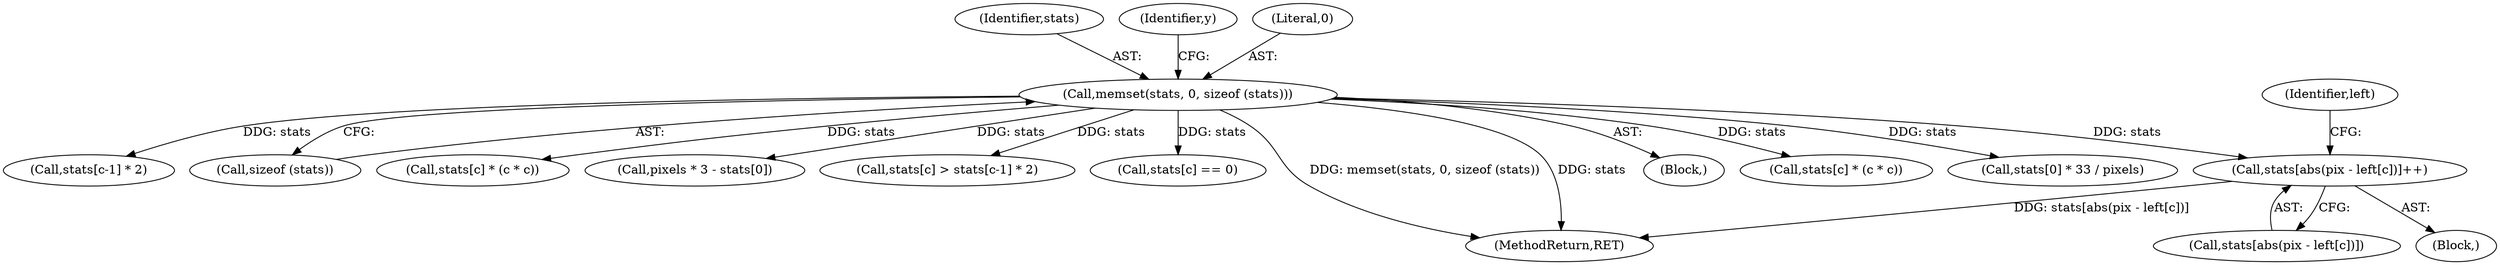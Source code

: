 digraph "0_qemu_9f64916da20eea67121d544698676295bbb105a7_5@array" {
"1000253" [label="(Call,stats[abs(pix - left[c])]++)"];
"1000136" [label="(Call,memset(stats, 0, sizeof (stats)))"];
"1000334" [label="(Call,stats[c-1] * 2)"];
"1000137" [label="(Identifier,stats)"];
"1000253" [label="(Call,stats[abs(pix - left[c])]++)"];
"1000139" [label="(Call,sizeof (stats))"];
"1000353" [label="(Call,stats[c] * (c * c))"];
"1000264" [label="(Identifier,left)"];
"1000229" [label="(Block,)"];
"1000136" [label="(Call,memset(stats, 0, sizeof (stats)))"];
"1000362" [label="(Call,pixels * 3 - stats[0])"];
"1000330" [label="(Call,stats[c] > stats[c-1] * 2)"];
"1000325" [label="(Call,stats[c] == 0)"];
"1000371" [label="(MethodReturn,RET)"];
"1000106" [label="(Block,)"];
"1000144" [label="(Identifier,y)"];
"1000138" [label="(Literal,0)"];
"1000316" [label="(Call,stats[c] * (c * c))"];
"1000290" [label="(Call,stats[0] * 33 / pixels)"];
"1000254" [label="(Call,stats[abs(pix - left[c])])"];
"1000253" -> "1000229"  [label="AST: "];
"1000253" -> "1000254"  [label="CFG: "];
"1000254" -> "1000253"  [label="AST: "];
"1000264" -> "1000253"  [label="CFG: "];
"1000253" -> "1000371"  [label="DDG: stats[abs(pix - left[c])]"];
"1000136" -> "1000253"  [label="DDG: stats"];
"1000136" -> "1000106"  [label="AST: "];
"1000136" -> "1000139"  [label="CFG: "];
"1000137" -> "1000136"  [label="AST: "];
"1000138" -> "1000136"  [label="AST: "];
"1000139" -> "1000136"  [label="AST: "];
"1000144" -> "1000136"  [label="CFG: "];
"1000136" -> "1000371"  [label="DDG: memset(stats, 0, sizeof (stats))"];
"1000136" -> "1000371"  [label="DDG: stats"];
"1000136" -> "1000290"  [label="DDG: stats"];
"1000136" -> "1000316"  [label="DDG: stats"];
"1000136" -> "1000325"  [label="DDG: stats"];
"1000136" -> "1000330"  [label="DDG: stats"];
"1000136" -> "1000334"  [label="DDG: stats"];
"1000136" -> "1000353"  [label="DDG: stats"];
"1000136" -> "1000362"  [label="DDG: stats"];
}
